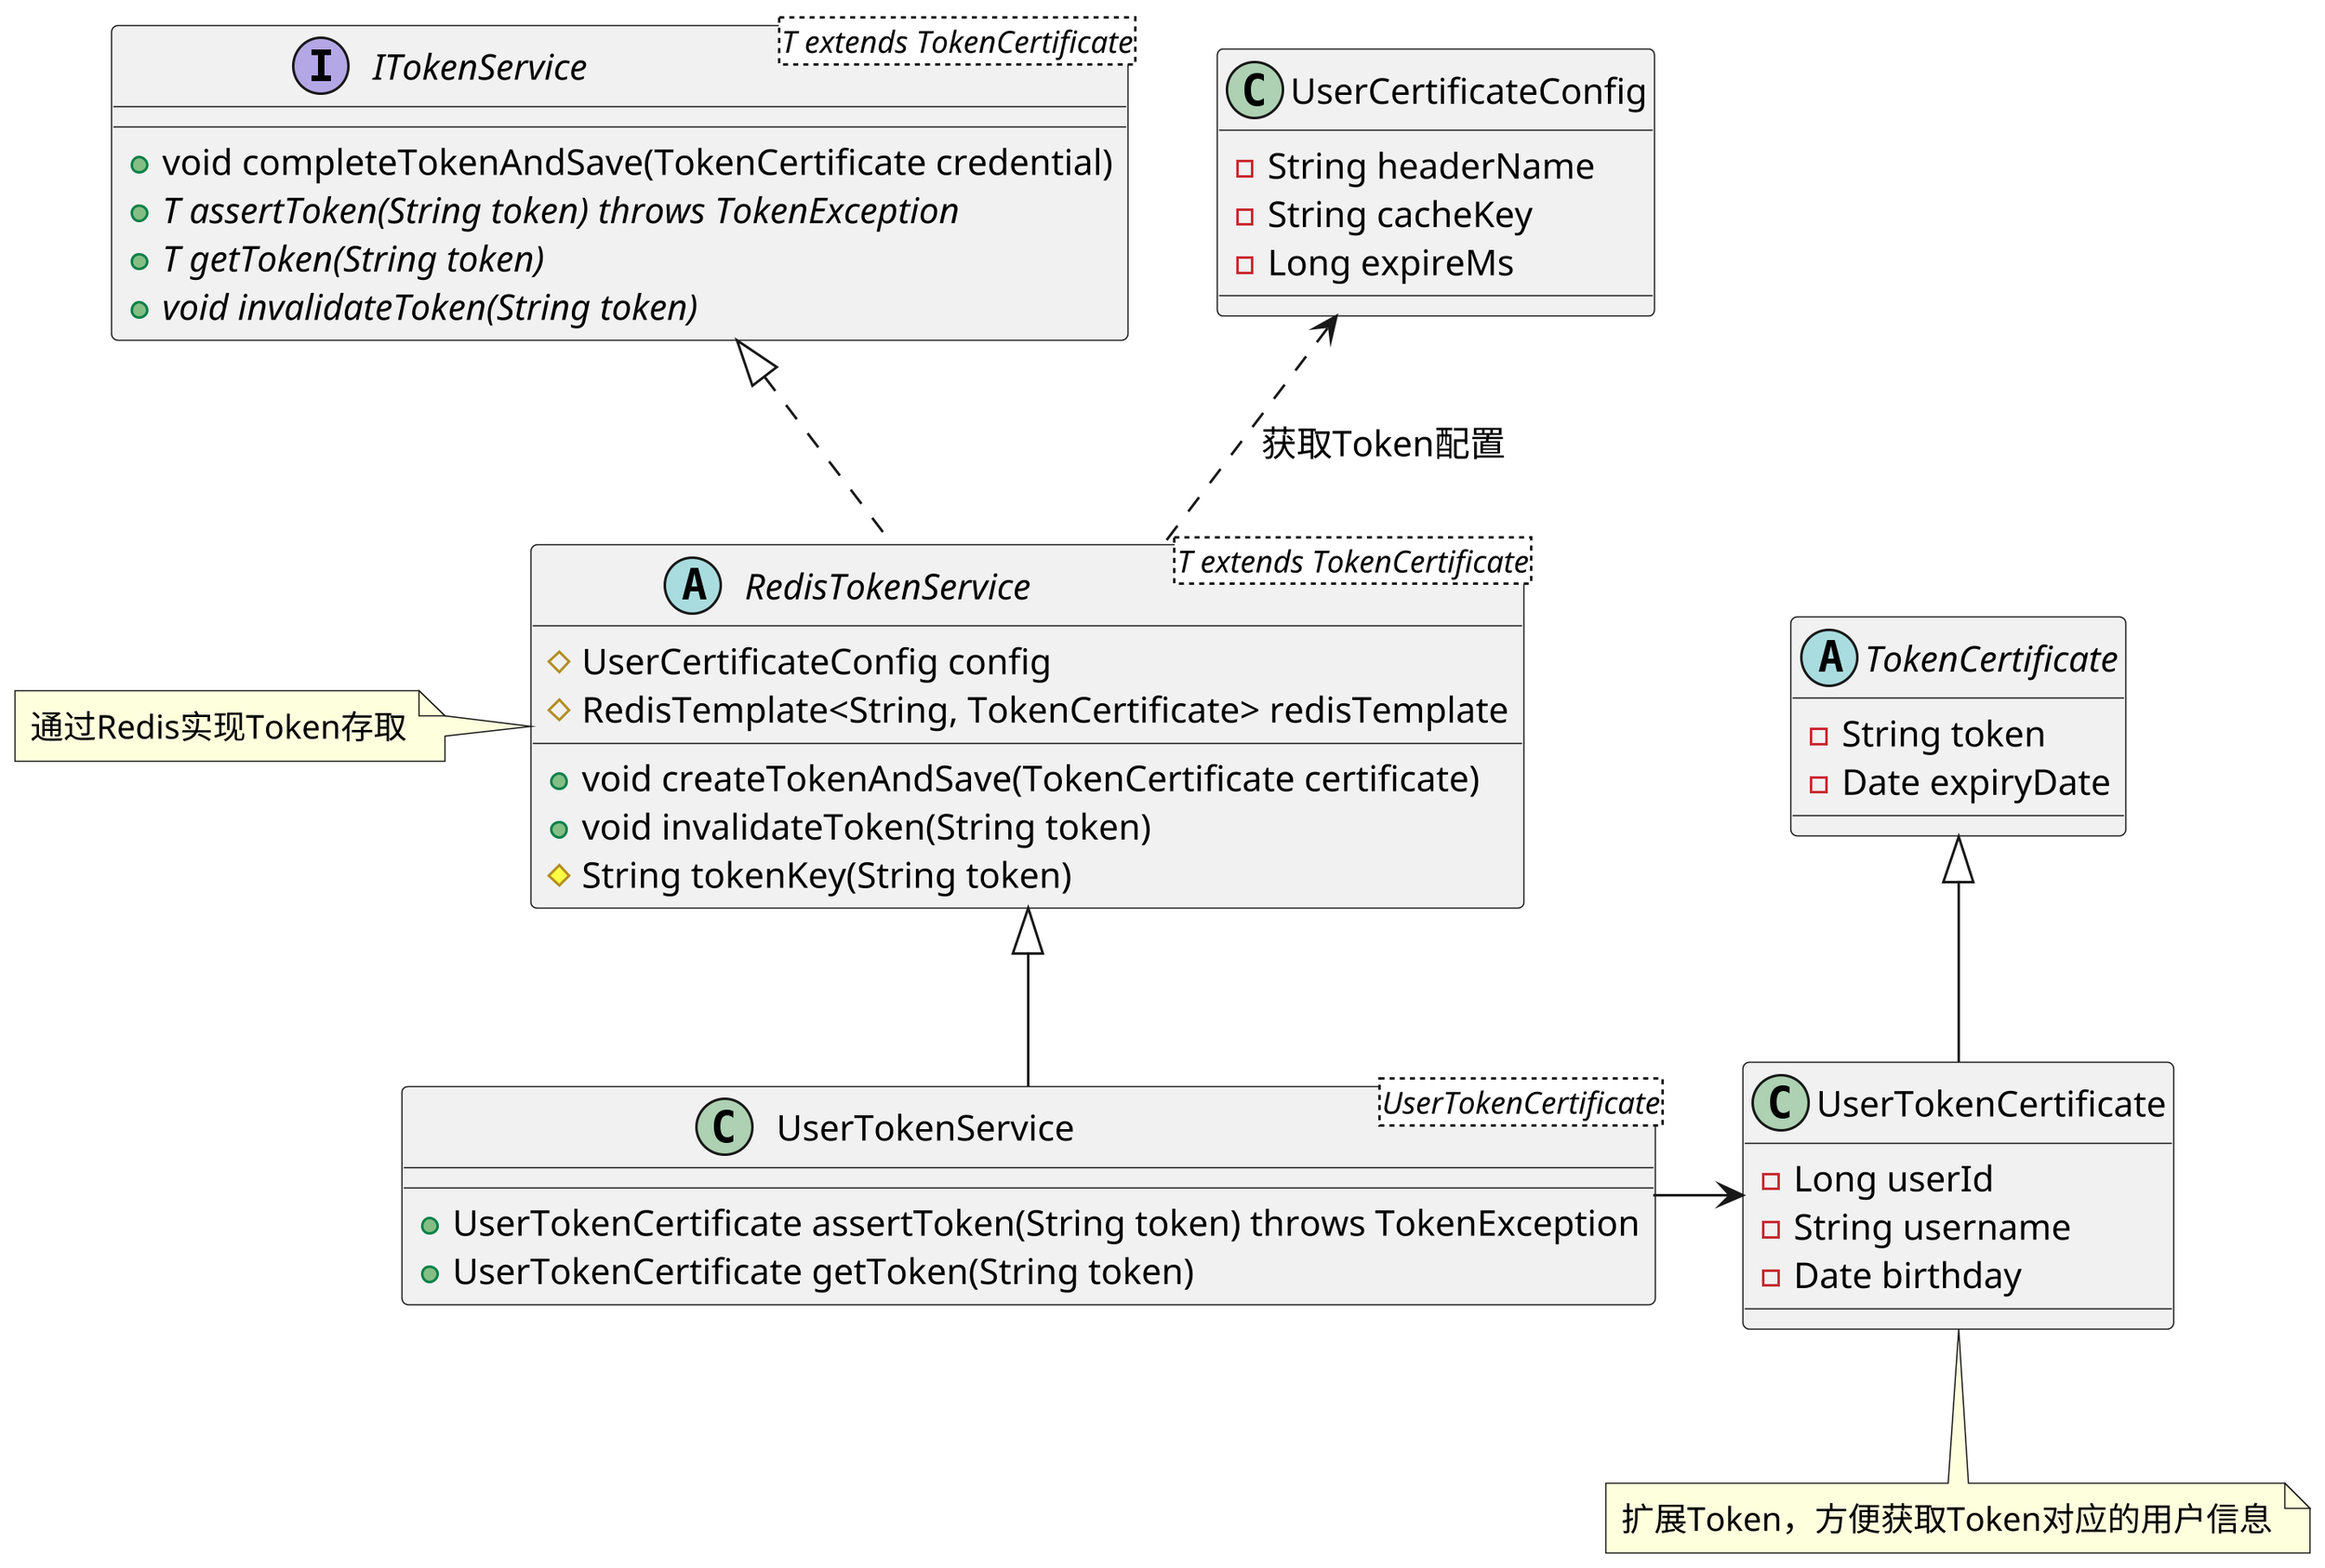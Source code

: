@startuml
'https://plantuml.com/class-diagram

skinparam shadowing false
skinparam defaultFontName xfonts-wqy
skinparam defaultFontName console
skinparam dpi 300
skinparam activity  {
    DiamondFontSize 14
    ArrowFontSize 14
    FontSize 14
}

interface ITokenService<T extends TokenCertificate> {
    + void completeTokenAndSave(TokenCertificate credential)
    + {abstract} T assertToken(String token) throws TokenException
    + {abstract} T getToken(String token)
    + {abstract} void invalidateToken(String token)
}
abstract class RedisTokenService<T extends TokenCertificate> implements ITokenService {
    # UserCertificateConfig config
    # RedisTemplate<String, TokenCertificate> redisTemplate
    + void createTokenAndSave(TokenCertificate certificate)
    + void invalidateToken(String token)
    # String tokenKey(String token)
}

note left of RedisTokenService : 通过Redis实现Token存取

class UserTokenService<UserTokenCertificate> extends RedisTokenService {
    + UserTokenCertificate assertToken(String token) throws TokenException
    + UserTokenCertificate getToken(String token)
}

class UserCertificateConfig {
    - String headerName
    - String cacheKey
    - Long expireMs
}

'RedisTokenService ..> UserCertificateConfig : Token配置
UserCertificateConfig <.. RedisTokenService : 获取Token配置

abstract class TokenCertificate {
    - String token
    - Date expiryDate
}

class UserTokenCertificate extends TokenCertificate {
    - Long userId
    - String username
    - Date birthday
}
note bottom of UserTokenCertificate: 扩展Token，方便获取Token对应的用户信息
UserTokenService -> UserTokenCertificate
@enduml